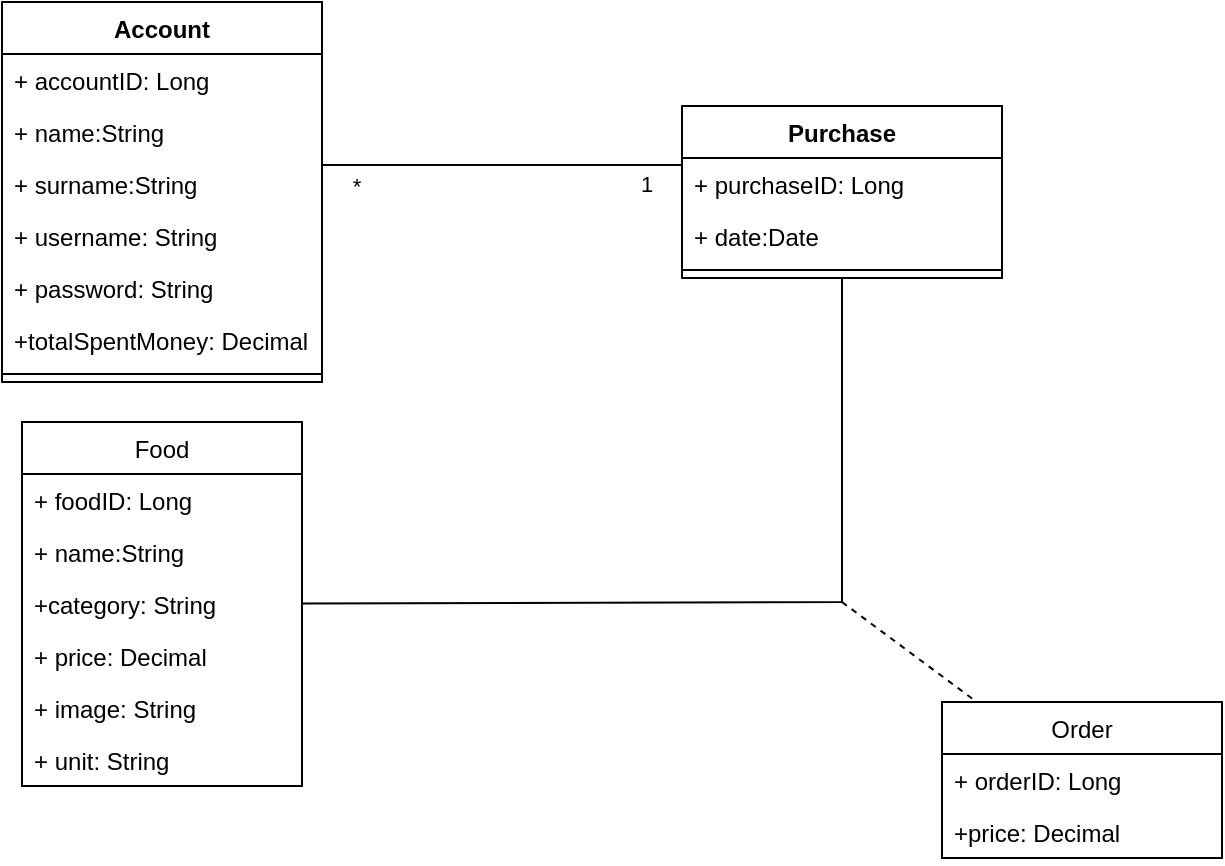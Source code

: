 <mxfile version="20.5.1" type="device"><diagram id="9VadPoczGjOqA0bGOdZd" name="Page-1"><mxGraphModel dx="903" dy="476" grid="1" gridSize="10" guides="1" tooltips="1" connect="1" arrows="1" fold="1" page="1" pageScale="1" pageWidth="827" pageHeight="1169" math="0" shadow="0"><root><mxCell id="0"/><mxCell id="1" parent="0"/><mxCell id="w9YBW2IdKO13YCoDIe1A-1" value="Purchase" style="swimlane;fontStyle=1;align=center;verticalAlign=top;childLayout=stackLayout;horizontal=1;startSize=26;horizontalStack=0;resizeParent=1;resizeParentMax=0;resizeLast=0;collapsible=1;marginBottom=0;" vertex="1" parent="1"><mxGeometry x="480" y="152" width="160" height="86" as="geometry"/></mxCell><mxCell id="w9YBW2IdKO13YCoDIe1A-2" value="+ purchaseID: Long" style="text;strokeColor=none;fillColor=none;align=left;verticalAlign=top;spacingLeft=4;spacingRight=4;overflow=hidden;rotatable=0;points=[[0,0.5],[1,0.5]];portConstraint=eastwest;" vertex="1" parent="w9YBW2IdKO13YCoDIe1A-1"><mxGeometry y="26" width="160" height="26" as="geometry"/></mxCell><mxCell id="w9YBW2IdKO13YCoDIe1A-42" value="+ date:Date" style="text;strokeColor=none;fillColor=none;align=left;verticalAlign=top;spacingLeft=4;spacingRight=4;overflow=hidden;rotatable=0;points=[[0,0.5],[1,0.5]];portConstraint=eastwest;" vertex="1" parent="w9YBW2IdKO13YCoDIe1A-1"><mxGeometry y="52" width="160" height="26" as="geometry"/></mxCell><mxCell id="w9YBW2IdKO13YCoDIe1A-3" value="" style="line;strokeWidth=1;fillColor=none;align=left;verticalAlign=middle;spacingTop=-1;spacingLeft=3;spacingRight=3;rotatable=0;labelPosition=right;points=[];portConstraint=eastwest;strokeColor=inherit;" vertex="1" parent="w9YBW2IdKO13YCoDIe1A-1"><mxGeometry y="78" width="160" height="8" as="geometry"/></mxCell><mxCell id="w9YBW2IdKO13YCoDIe1A-5" value="Account" style="swimlane;fontStyle=1;align=center;verticalAlign=top;childLayout=stackLayout;horizontal=1;startSize=26;horizontalStack=0;resizeParent=1;resizeParentMax=0;resizeLast=0;collapsible=1;marginBottom=0;" vertex="1" parent="1"><mxGeometry x="140" y="100" width="160" height="190" as="geometry"/></mxCell><mxCell id="w9YBW2IdKO13YCoDIe1A-11" value="+ accountID: Long" style="text;strokeColor=none;fillColor=none;align=left;verticalAlign=top;spacingLeft=4;spacingRight=4;overflow=hidden;rotatable=0;points=[[0,0.5],[1,0.5]];portConstraint=eastwest;" vertex="1" parent="w9YBW2IdKO13YCoDIe1A-5"><mxGeometry y="26" width="160" height="26" as="geometry"/></mxCell><mxCell id="w9YBW2IdKO13YCoDIe1A-6" value="+ name:String" style="text;strokeColor=none;fillColor=none;align=left;verticalAlign=top;spacingLeft=4;spacingRight=4;overflow=hidden;rotatable=0;points=[[0,0.5],[1,0.5]];portConstraint=eastwest;" vertex="1" parent="w9YBW2IdKO13YCoDIe1A-5"><mxGeometry y="52" width="160" height="26" as="geometry"/></mxCell><mxCell id="w9YBW2IdKO13YCoDIe1A-9" value="+ surname:String" style="text;strokeColor=none;fillColor=none;align=left;verticalAlign=top;spacingLeft=4;spacingRight=4;overflow=hidden;rotatable=0;points=[[0,0.5],[1,0.5]];portConstraint=eastwest;" vertex="1" parent="w9YBW2IdKO13YCoDIe1A-5"><mxGeometry y="78" width="160" height="26" as="geometry"/></mxCell><mxCell id="w9YBW2IdKO13YCoDIe1A-10" value="+ username: String" style="text;strokeColor=none;fillColor=none;align=left;verticalAlign=top;spacingLeft=4;spacingRight=4;overflow=hidden;rotatable=0;points=[[0,0.5],[1,0.5]];portConstraint=eastwest;" vertex="1" parent="w9YBW2IdKO13YCoDIe1A-5"><mxGeometry y="104" width="160" height="26" as="geometry"/></mxCell><mxCell id="w9YBW2IdKO13YCoDIe1A-12" value="+ password: String" style="text;strokeColor=none;fillColor=none;align=left;verticalAlign=top;spacingLeft=4;spacingRight=4;overflow=hidden;rotatable=0;points=[[0,0.5],[1,0.5]];portConstraint=eastwest;" vertex="1" parent="w9YBW2IdKO13YCoDIe1A-5"><mxGeometry y="130" width="160" height="26" as="geometry"/></mxCell><mxCell id="w9YBW2IdKO13YCoDIe1A-49" value="+totalSpentMoney: Decimal" style="text;strokeColor=none;fillColor=none;align=left;verticalAlign=top;spacingLeft=4;spacingRight=4;overflow=hidden;rotatable=0;points=[[0,0.5],[1,0.5]];portConstraint=eastwest;" vertex="1" parent="w9YBW2IdKO13YCoDIe1A-5"><mxGeometry y="156" width="160" height="26" as="geometry"/></mxCell><mxCell id="w9YBW2IdKO13YCoDIe1A-7" value="" style="line;strokeWidth=1;fillColor=none;align=left;verticalAlign=middle;spacingTop=-1;spacingLeft=3;spacingRight=3;rotatable=0;labelPosition=right;points=[];portConstraint=eastwest;strokeColor=inherit;" vertex="1" parent="w9YBW2IdKO13YCoDIe1A-5"><mxGeometry y="182" width="160" height="8" as="geometry"/></mxCell><mxCell id="w9YBW2IdKO13YCoDIe1A-13" value="" style="endArrow=none;html=1;rounded=0;" edge="1" parent="1"><mxGeometry width="50" height="50" relative="1" as="geometry"><mxPoint x="300" y="181.5" as="sourcePoint"/><mxPoint x="480" y="181.5" as="targetPoint"/></mxGeometry></mxCell><mxCell id="w9YBW2IdKO13YCoDIe1A-14" value="*" style="edgeLabel;html=1;align=center;verticalAlign=middle;resizable=0;points=[];" vertex="1" connectable="0" parent="w9YBW2IdKO13YCoDIe1A-13"><mxGeometry x="-0.818" y="-1" relative="1" as="geometry"><mxPoint y="9" as="offset"/></mxGeometry></mxCell><mxCell id="w9YBW2IdKO13YCoDIe1A-15" value="1" style="edgeLabel;html=1;align=center;verticalAlign=middle;resizable=0;points=[];" vertex="1" connectable="0" parent="w9YBW2IdKO13YCoDIe1A-13"><mxGeometry x="0.793" y="-2" relative="1" as="geometry"><mxPoint y="7" as="offset"/></mxGeometry></mxCell><mxCell id="w9YBW2IdKO13YCoDIe1A-23" value="Order" style="swimlane;fontStyle=0;childLayout=stackLayout;horizontal=1;startSize=26;fillColor=none;horizontalStack=0;resizeParent=1;resizeParentMax=0;resizeLast=0;collapsible=1;marginBottom=0;" vertex="1" parent="1"><mxGeometry x="610" y="450" width="140" height="78" as="geometry"/></mxCell><mxCell id="w9YBW2IdKO13YCoDIe1A-24" value="+ orderID: Long" style="text;strokeColor=none;fillColor=none;align=left;verticalAlign=top;spacingLeft=4;spacingRight=4;overflow=hidden;rotatable=0;points=[[0,0.5],[1,0.5]];portConstraint=eastwest;" vertex="1" parent="w9YBW2IdKO13YCoDIe1A-23"><mxGeometry y="26" width="140" height="26" as="geometry"/></mxCell><mxCell id="w9YBW2IdKO13YCoDIe1A-25" value="+price: Decimal" style="text;strokeColor=none;fillColor=none;align=left;verticalAlign=top;spacingLeft=4;spacingRight=4;overflow=hidden;rotatable=0;points=[[0,0.5],[1,0.5]];portConstraint=eastwest;" vertex="1" parent="w9YBW2IdKO13YCoDIe1A-23"><mxGeometry y="52" width="140" height="26" as="geometry"/></mxCell><mxCell id="w9YBW2IdKO13YCoDIe1A-27" value="Food" style="swimlane;fontStyle=0;childLayout=stackLayout;horizontal=1;startSize=26;fillColor=none;horizontalStack=0;resizeParent=1;resizeParentMax=0;resizeLast=0;collapsible=1;marginBottom=0;" vertex="1" parent="1"><mxGeometry x="150" y="310" width="140" height="182" as="geometry"/></mxCell><mxCell id="w9YBW2IdKO13YCoDIe1A-28" value="+ foodID: Long" style="text;strokeColor=none;fillColor=none;align=left;verticalAlign=top;spacingLeft=4;spacingRight=4;overflow=hidden;rotatable=0;points=[[0,0.5],[1,0.5]];portConstraint=eastwest;" vertex="1" parent="w9YBW2IdKO13YCoDIe1A-27"><mxGeometry y="26" width="140" height="26" as="geometry"/></mxCell><mxCell id="w9YBW2IdKO13YCoDIe1A-29" value="+ name:String" style="text;strokeColor=none;fillColor=none;align=left;verticalAlign=top;spacingLeft=4;spacingRight=4;overflow=hidden;rotatable=0;points=[[0,0.5],[1,0.5]];portConstraint=eastwest;" vertex="1" parent="w9YBW2IdKO13YCoDIe1A-27"><mxGeometry y="52" width="140" height="26" as="geometry"/></mxCell><mxCell id="w9YBW2IdKO13YCoDIe1A-31" value="+category: String" style="text;strokeColor=none;fillColor=none;align=left;verticalAlign=top;spacingLeft=4;spacingRight=4;overflow=hidden;rotatable=0;points=[[0,0.5],[1,0.5]];portConstraint=eastwest;" vertex="1" parent="w9YBW2IdKO13YCoDIe1A-27"><mxGeometry y="78" width="140" height="26" as="geometry"/></mxCell><mxCell id="w9YBW2IdKO13YCoDIe1A-30" value="+ price: Decimal" style="text;strokeColor=none;fillColor=none;align=left;verticalAlign=top;spacingLeft=4;spacingRight=4;overflow=hidden;rotatable=0;points=[[0,0.5],[1,0.5]];portConstraint=eastwest;" vertex="1" parent="w9YBW2IdKO13YCoDIe1A-27"><mxGeometry y="104" width="140" height="26" as="geometry"/></mxCell><mxCell id="w9YBW2IdKO13YCoDIe1A-33" value="+ image: String" style="text;strokeColor=none;fillColor=none;align=left;verticalAlign=top;spacingLeft=4;spacingRight=4;overflow=hidden;rotatable=0;points=[[0,0.5],[1,0.5]];portConstraint=eastwest;" vertex="1" parent="w9YBW2IdKO13YCoDIe1A-27"><mxGeometry y="130" width="140" height="26" as="geometry"/></mxCell><mxCell id="w9YBW2IdKO13YCoDIe1A-32" value="+ unit: String" style="text;strokeColor=none;fillColor=none;align=left;verticalAlign=top;spacingLeft=4;spacingRight=4;overflow=hidden;rotatable=0;points=[[0,0.5],[1,0.5]];portConstraint=eastwest;" vertex="1" parent="w9YBW2IdKO13YCoDIe1A-27"><mxGeometry y="156" width="140" height="26" as="geometry"/></mxCell><mxCell id="w9YBW2IdKO13YCoDIe1A-46" value="" style="group" vertex="1" connectable="0" parent="1"><mxGeometry x="560" y="400" as="geometry"/></mxCell><mxCell id="w9YBW2IdKO13YCoDIe1A-40" value="" style="endArrow=none;html=1;rounded=0;" edge="1" parent="w9YBW2IdKO13YCoDIe1A-46" source="w9YBW2IdKO13YCoDIe1A-27" target="w9YBW2IdKO13YCoDIe1A-1"><mxGeometry width="50" height="50" relative="1" as="geometry"><mxPoint x="-100" y="-10" as="sourcePoint"/><mxPoint x="-50" y="-60" as="targetPoint"/><Array as="points"><mxPoint/></Array></mxGeometry></mxCell><mxCell id="w9YBW2IdKO13YCoDIe1A-43" value="" style="endArrow=none;dashed=1;html=1;rounded=0;" edge="1" parent="w9YBW2IdKO13YCoDIe1A-46" target="w9YBW2IdKO13YCoDIe1A-23"><mxGeometry width="50" height="50" relative="1" as="geometry"><mxPoint as="sourcePoint"/><mxPoint x="-100" y="-110" as="targetPoint"/></mxGeometry></mxCell></root></mxGraphModel></diagram></mxfile>